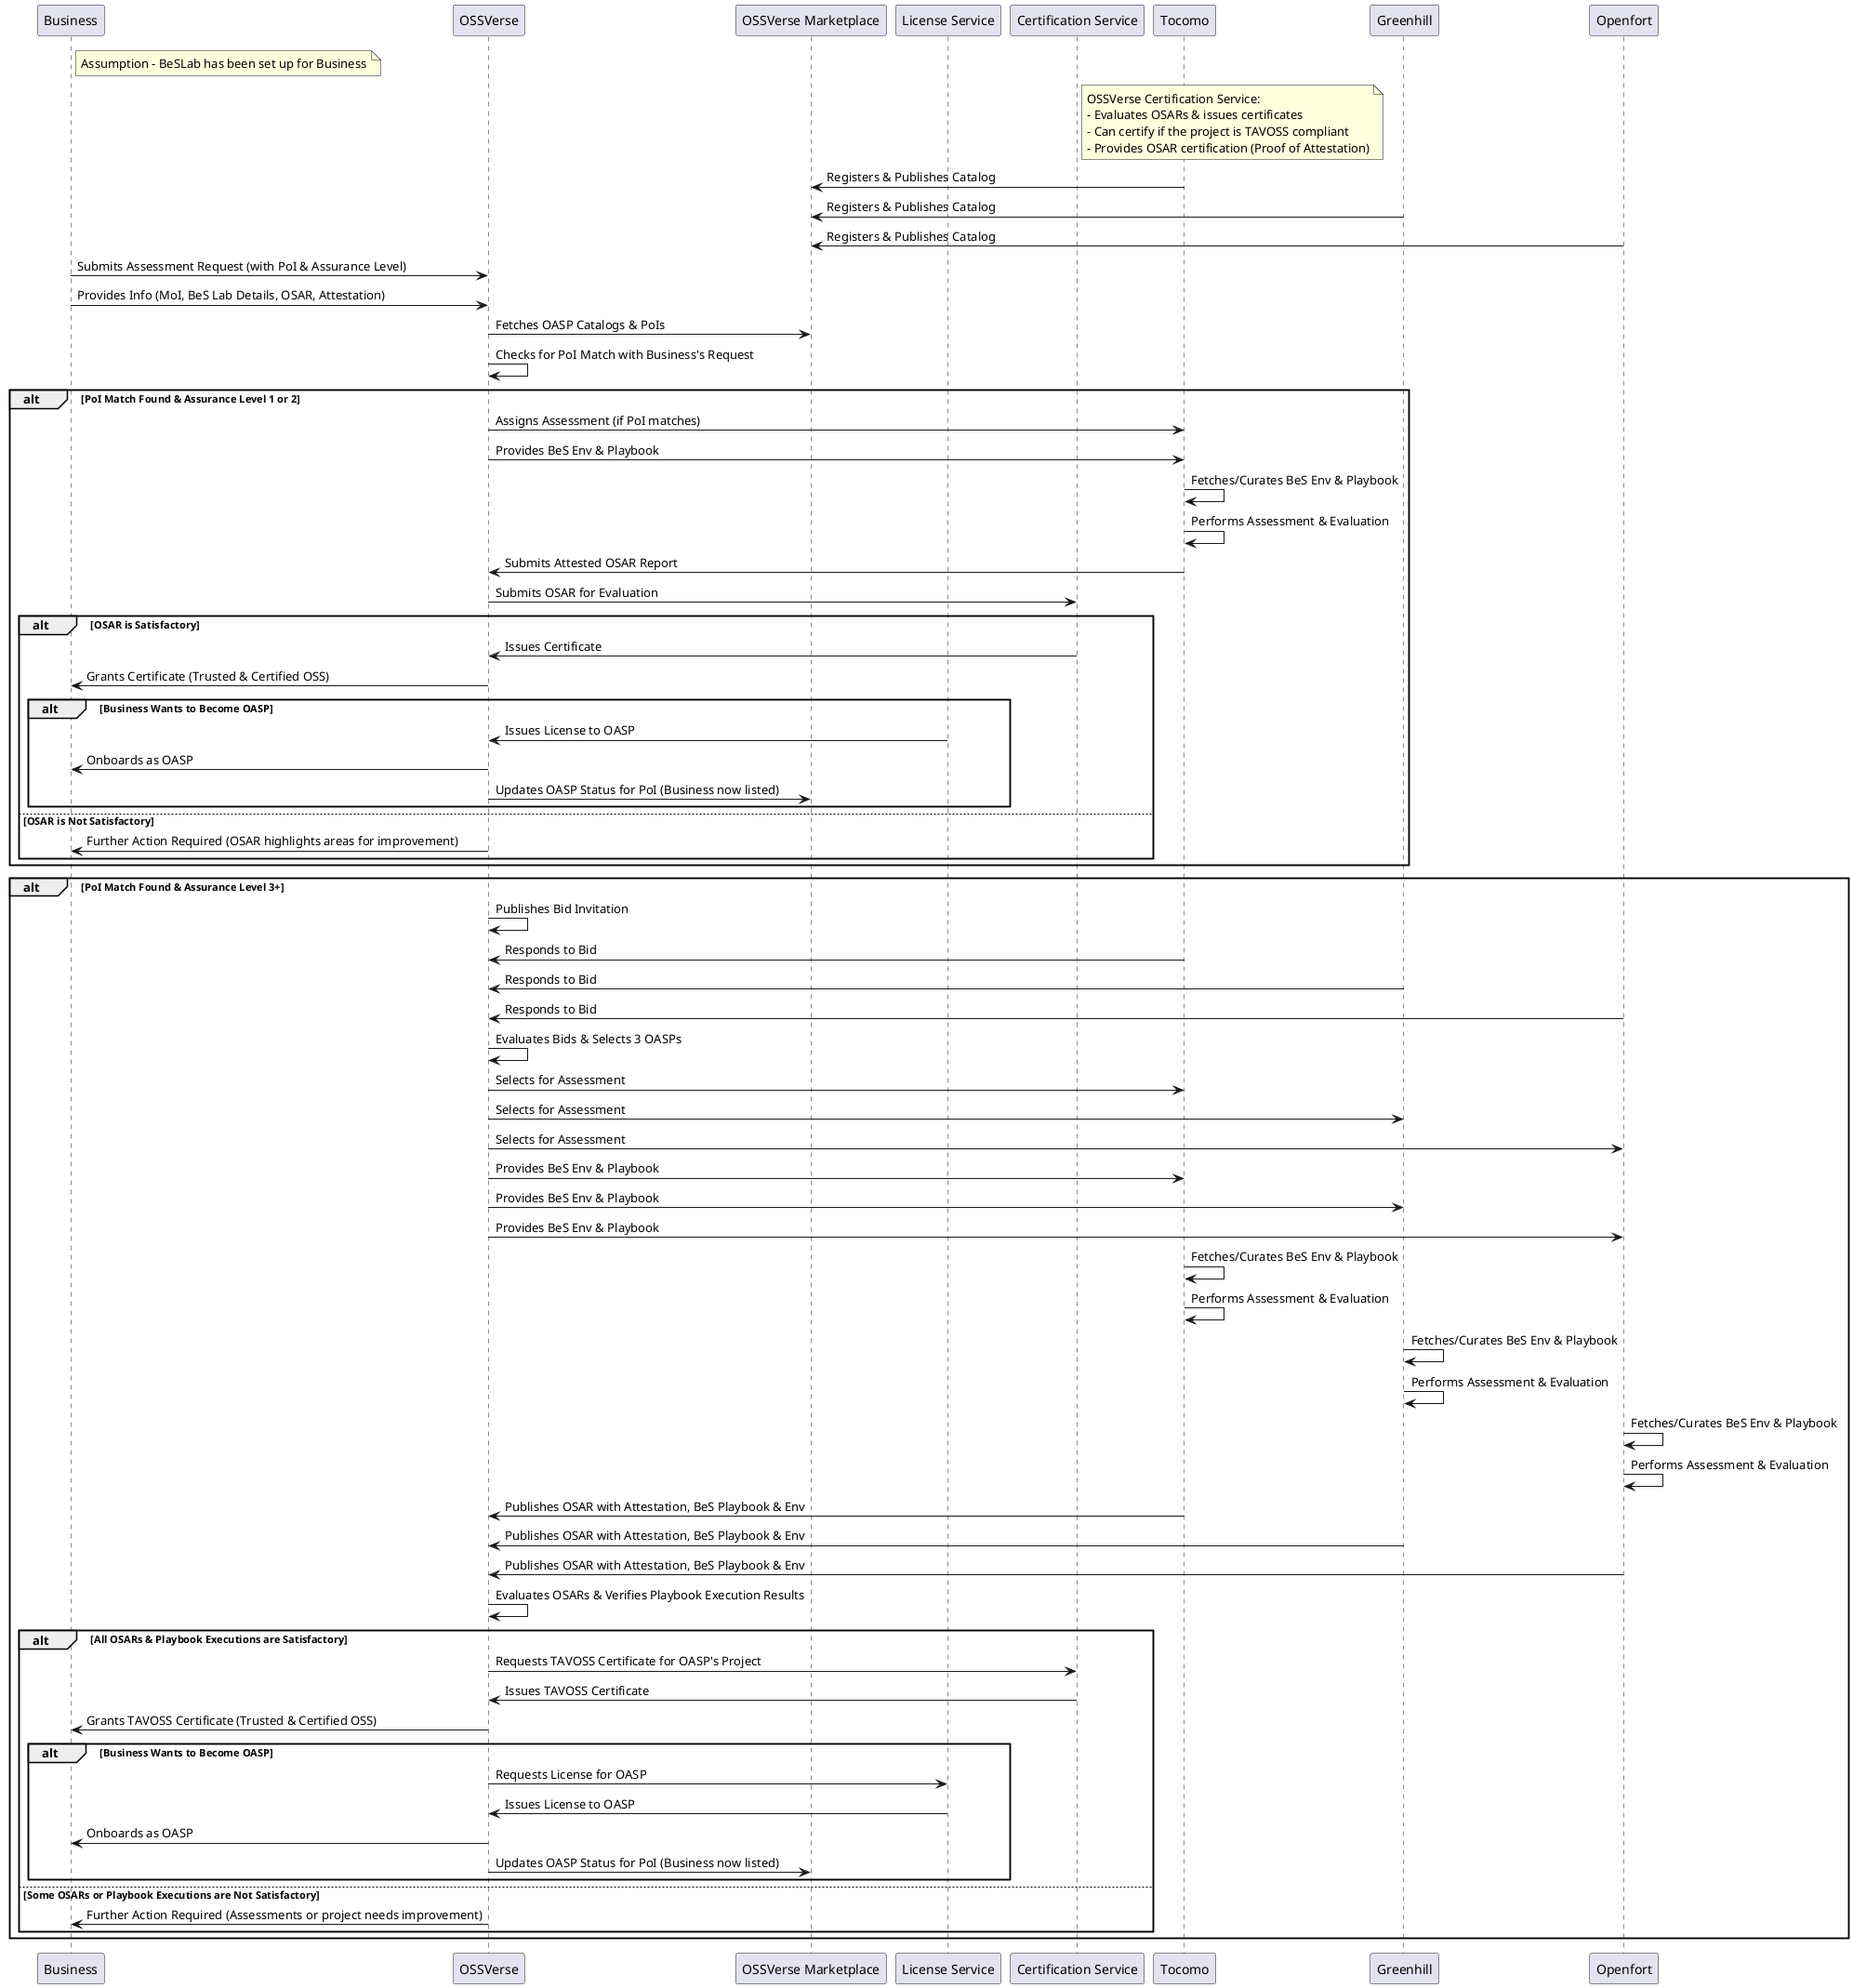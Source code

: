 @startuml
participant "Business" as OASP
participant OSSVerse 
participant "OSSVerse Marketplace" as Marketplace
participant "License Service" as LicenseService
participant "Certification Service" as CertService
participant Tocomo
participant Greenhill
participant Openfort

note right of OASP
Assumption - BeSLab has been set up for Business
end note

note right of CertService
OSSVerse Certification Service:
- Evaluates OSARs & issues certificates
- Can certify if the project is TAVOSS compliant
- Provides OSAR certification (Proof of Attestation)
end note

Tocomo -> Marketplace: Registers & Publishes Catalog
Greenhill -> Marketplace: Registers & Publishes Catalog
Openfort -> Marketplace: Registers & Publishes Catalog

OASP -> OSSVerse: Submits Assessment Request (with PoI & Assurance Level)
OASP -> OSSVerse: Provides Info (MoI, BeS Lab Details, OSAR, Attestation)
OSSVerse -> Marketplace: Fetches OASP Catalogs & PoIs
OSSVerse -> OSSVerse: Checks for PoI Match with Business's Request

alt PoI Match Found & Assurance Level 1 or 2
    OSSVerse -> Tocomo: Assigns Assessment (if PoI matches)
    OSSVerse -> Tocomo: Provides BeS Env & Playbook
    Tocomo -> Tocomo: Fetches/Curates BeS Env & Playbook
    Tocomo -> Tocomo: Performs Assessment & Evaluation
    Tocomo -> OSSVerse: Submits Attested OSAR Report
    OSSVerse -> CertService: Submits OSAR for Evaluation
    alt OSAR is Satisfactory
        CertService -> OSSVerse: Issues Certificate
        OSSVerse -> OASP: Grants Certificate (Trusted & Certified OSS)
        alt Business Wants to Become OASP
            LicenseService -> OSSVerse: Issues License to OASP
            OSSVerse -> OASP: Onboards as OASP
            OSSVerse -> Marketplace: Updates OASP Status for PoI (Business now listed)
        end 
    else OSAR is Not Satisfactory
        OSSVerse -> OASP: Further Action Required (OSAR highlights areas for improvement)
    end
end

alt PoI Match Found & Assurance Level 3+
    OSSVerse -> OSSVerse: Publishes Bid Invitation
    Tocomo -> OSSVerse: Responds to Bid
    Greenhill -> OSSVerse: Responds to Bid
    Openfort -> OSSVerse: Responds to Bid
    OSSVerse -> OSSVerse: Evaluates Bids & Selects 3 OASPs
    OSSVerse -> Tocomo: Selects for Assessment
    OSSVerse -> Greenhill: Selects for Assessment
    OSSVerse -> Openfort: Selects for Assessment
    OSSVerse -> Tocomo: Provides BeS Env & Playbook
    OSSVerse -> Greenhill: Provides BeS Env & Playbook
    OSSVerse -> Openfort: Provides BeS Env & Playbook
    Tocomo -> Tocomo: Fetches/Curates BeS Env & Playbook
    Tocomo -> Tocomo: Performs Assessment & Evaluation
    Greenhill -> Greenhill: Fetches/Curates BeS Env & Playbook
    Greenhill -> Greenhill: Performs Assessment & Evaluation
    Openfort -> Openfort: Fetches/Curates BeS Env & Playbook
    Openfort -> Openfort: Performs Assessment & Evaluation
    Tocomo -> OSSVerse: Publishes OSAR with Attestation, BeS Playbook & Env
    Greenhill -> OSSVerse: Publishes OSAR with Attestation, BeS Playbook & Env
    Openfort -> OSSVerse: Publishes OSAR with Attestation, BeS Playbook & Env
    OSSVerse -> OSSVerse: Evaluates OSARs & Verifies Playbook Execution Results
    alt All OSARs & Playbook Executions are Satisfactory
        OSSVerse -> CertService: Requests TAVOSS Certificate for OASP's Project
        CertService -> OSSVerse: Issues TAVOSS Certificate
        OSSVerse -> OASP: Grants TAVOSS Certificate (Trusted & Certified OSS) 
        alt Business Wants to Become OASP
            OSSVerse -> LicenseService: Requests License for OASP
            LicenseService -> OSSVerse: Issues License to OASP
            OSSVerse -> OASP: Onboards as OASP
            OSSVerse -> Marketplace: Updates OASP Status for PoI (Business now listed)
        end
    else Some OSARs or Playbook Executions are Not Satisfactory
        OSSVerse -> OASP: Further Action Required (Assessments or project needs improvement)
    end
end
@enduml